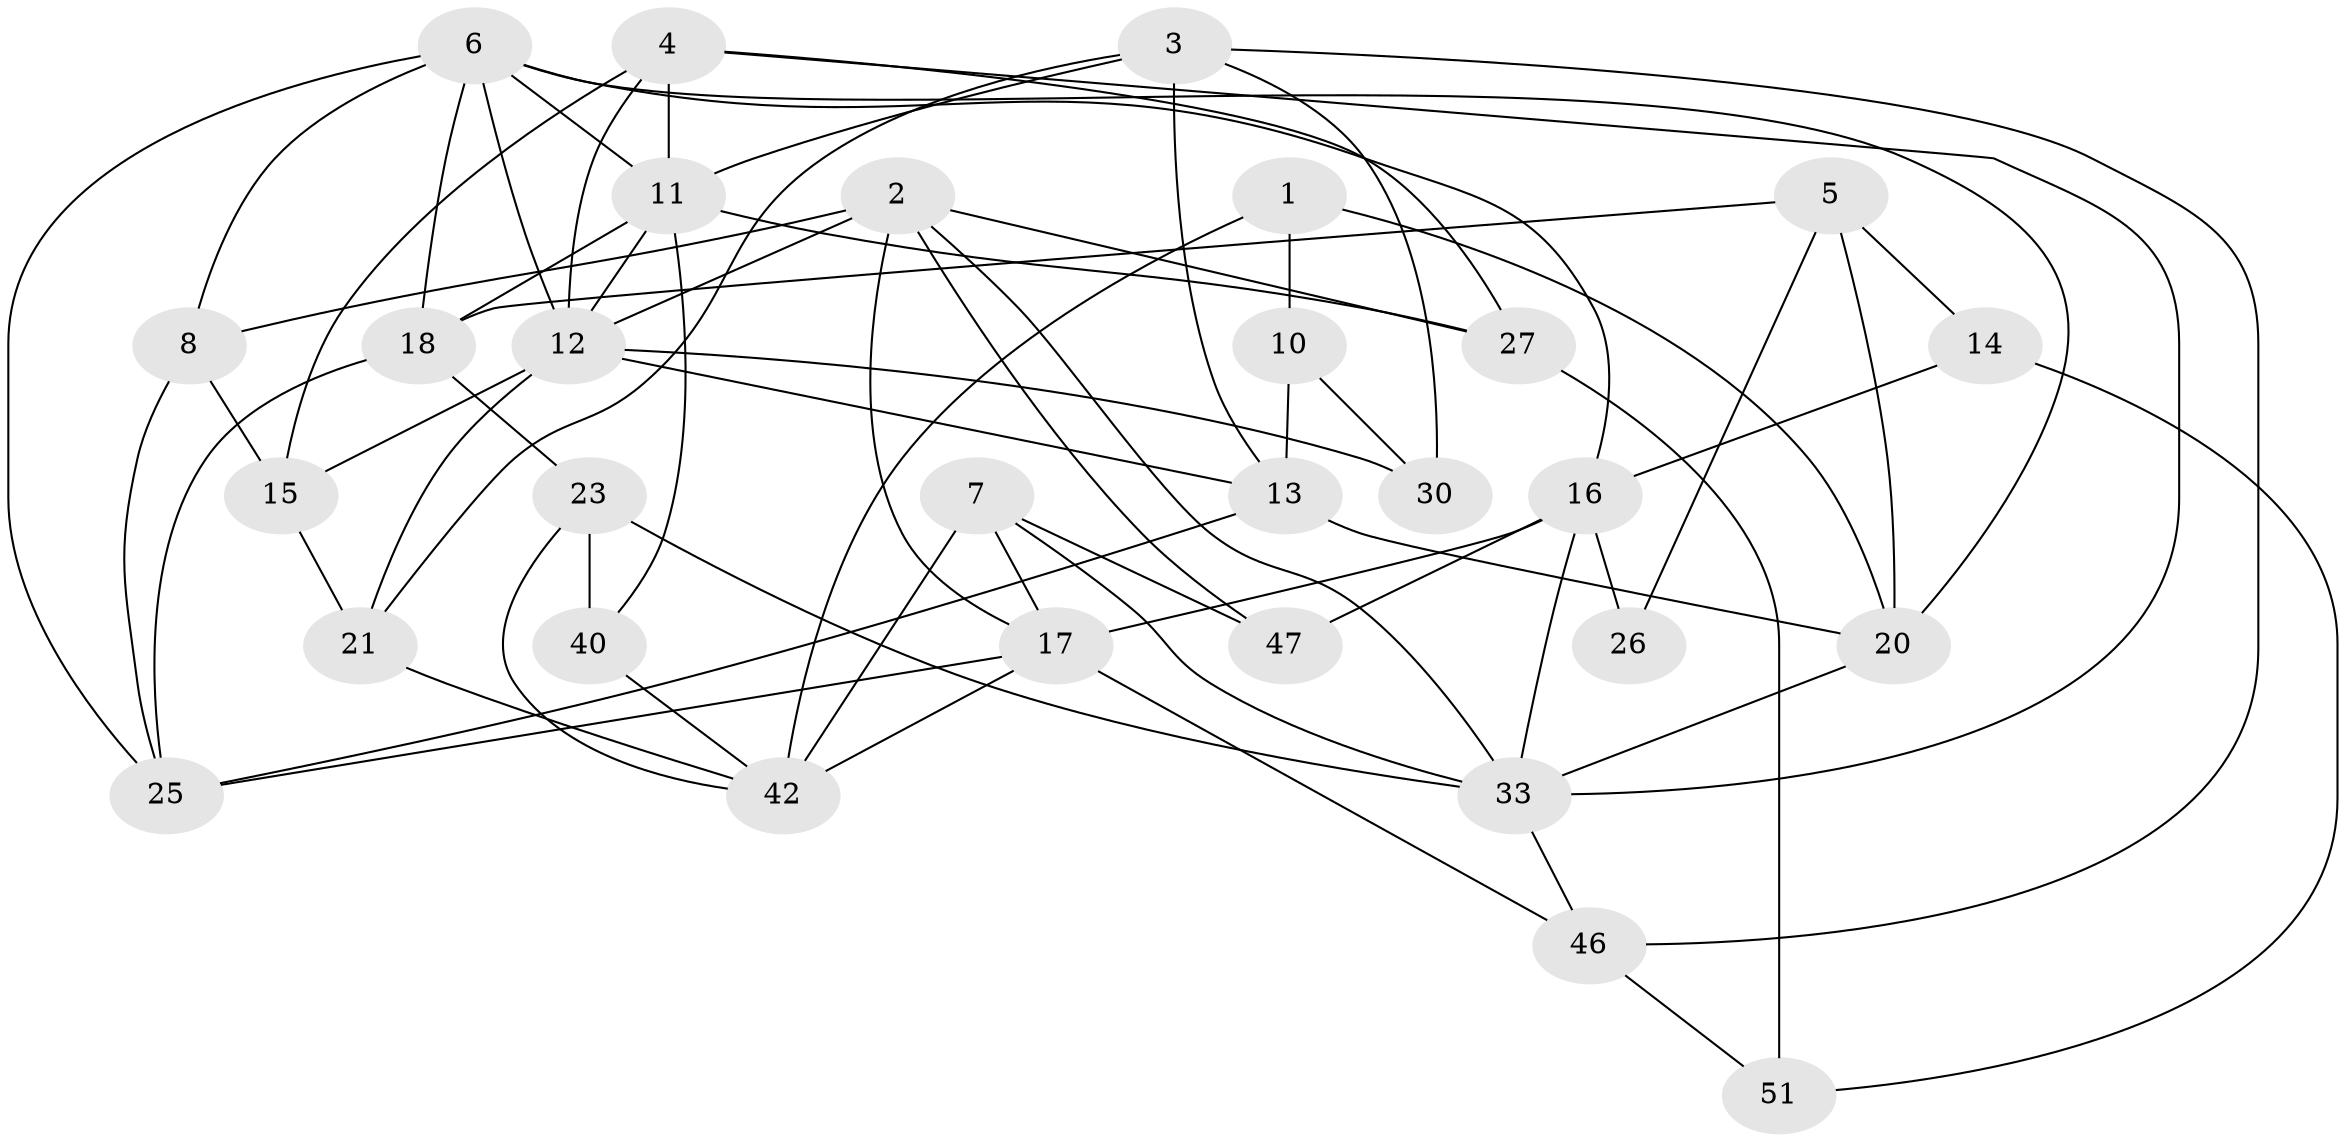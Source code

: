 // Generated by graph-tools (version 1.1) at 2025/23/03/03/25 07:23:59]
// undirected, 30 vertices, 69 edges
graph export_dot {
graph [start="1"]
  node [color=gray90,style=filled];
  1;
  2 [super="+39"];
  3 [super="+9"];
  4 [super="+36"];
  5 [super="+43"];
  6 [super="+19"];
  7 [super="+37"];
  8;
  10;
  11 [super="+34"];
  12 [super="+32"];
  13 [super="+41"];
  14;
  15 [super="+45"];
  16 [super="+31"];
  17 [super="+29"];
  18 [super="+28"];
  20 [super="+22"];
  21 [super="+24"];
  23;
  25 [super="+38"];
  26 [super="+35"];
  27 [super="+49"];
  30 [super="+48"];
  33 [super="+50"];
  40;
  42 [super="+44"];
  46;
  47;
  51;
  1 -- 42;
  1 -- 10;
  1 -- 20;
  2 -- 8 [weight=2];
  2 -- 33;
  2 -- 17;
  2 -- 47;
  2 -- 12 [weight=2];
  2 -- 27;
  3 -- 46;
  3 -- 11;
  3 -- 21;
  3 -- 30;
  3 -- 13;
  4 -- 33;
  4 -- 11 [weight=2];
  4 -- 15;
  4 -- 12;
  4 -- 27;
  5 -- 14;
  5 -- 20;
  5 -- 18;
  5 -- 26;
  6 -- 12;
  6 -- 18;
  6 -- 20;
  6 -- 16;
  6 -- 8;
  6 -- 25;
  6 -- 11;
  7 -- 47;
  7 -- 17;
  7 -- 42 [weight=2];
  7 -- 33;
  8 -- 15;
  8 -- 25;
  10 -- 13;
  10 -- 30 [weight=2];
  11 -- 12;
  11 -- 40;
  11 -- 27;
  11 -- 18;
  12 -- 30 [weight=2];
  12 -- 15;
  12 -- 13;
  12 -- 21 [weight=2];
  13 -- 20 [weight=2];
  13 -- 25;
  14 -- 51;
  14 -- 16;
  15 -- 21;
  16 -- 17 [weight=2];
  16 -- 33;
  16 -- 26 [weight=2];
  16 -- 47;
  17 -- 25;
  17 -- 42;
  17 -- 46;
  18 -- 23;
  18 -- 25;
  20 -- 33;
  21 -- 42;
  23 -- 33;
  23 -- 40;
  23 -- 42;
  27 -- 51;
  33 -- 46;
  40 -- 42;
  46 -- 51;
}
